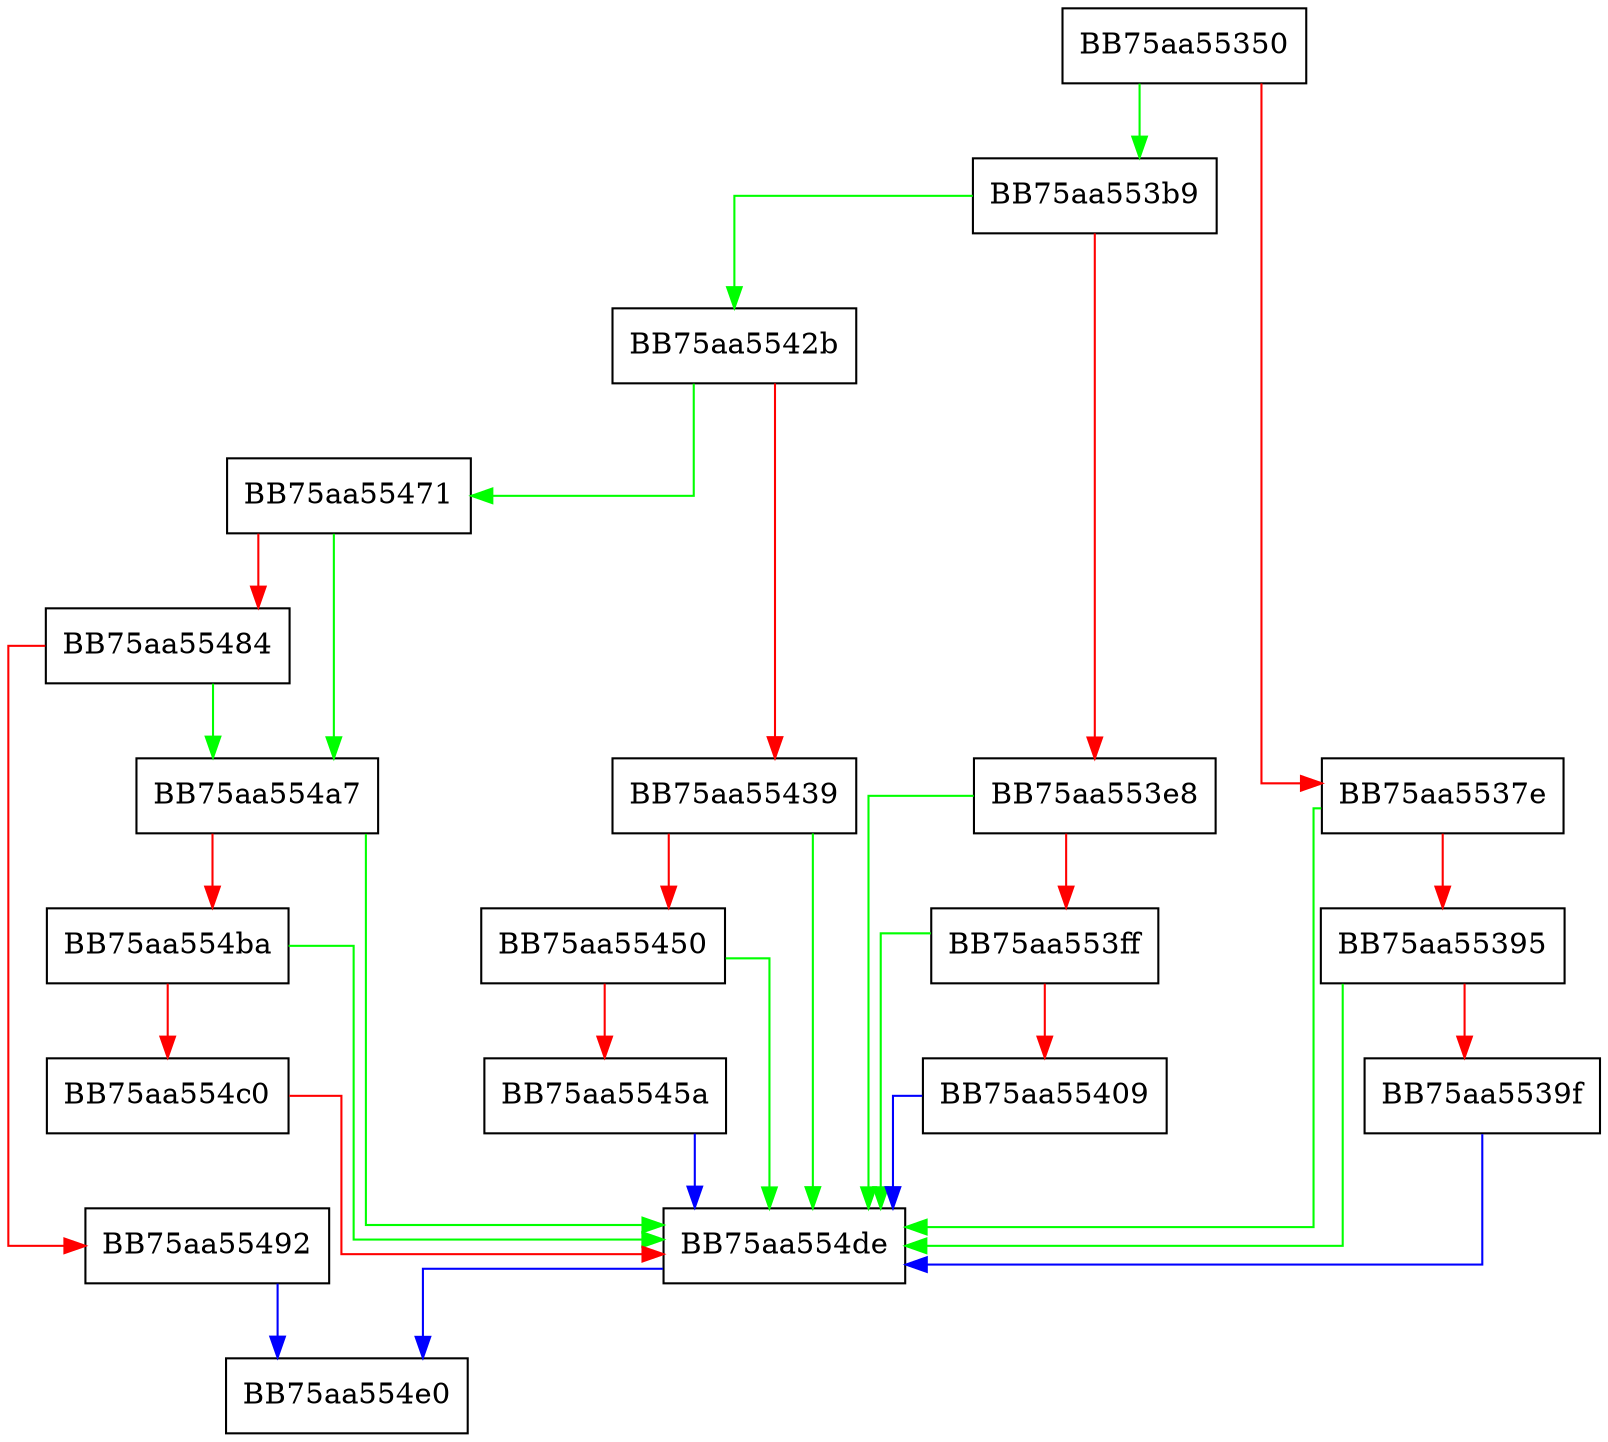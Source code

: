 digraph pqsfx_unpack {
  node [shape="box"];
  graph [splines=ortho];
  BB75aa55350 -> BB75aa553b9 [color="green"];
  BB75aa55350 -> BB75aa5537e [color="red"];
  BB75aa5537e -> BB75aa554de [color="green"];
  BB75aa5537e -> BB75aa55395 [color="red"];
  BB75aa55395 -> BB75aa554de [color="green"];
  BB75aa55395 -> BB75aa5539f [color="red"];
  BB75aa5539f -> BB75aa554de [color="blue"];
  BB75aa553b9 -> BB75aa5542b [color="green"];
  BB75aa553b9 -> BB75aa553e8 [color="red"];
  BB75aa553e8 -> BB75aa554de [color="green"];
  BB75aa553e8 -> BB75aa553ff [color="red"];
  BB75aa553ff -> BB75aa554de [color="green"];
  BB75aa553ff -> BB75aa55409 [color="red"];
  BB75aa55409 -> BB75aa554de [color="blue"];
  BB75aa5542b -> BB75aa55471 [color="green"];
  BB75aa5542b -> BB75aa55439 [color="red"];
  BB75aa55439 -> BB75aa554de [color="green"];
  BB75aa55439 -> BB75aa55450 [color="red"];
  BB75aa55450 -> BB75aa554de [color="green"];
  BB75aa55450 -> BB75aa5545a [color="red"];
  BB75aa5545a -> BB75aa554de [color="blue"];
  BB75aa55471 -> BB75aa554a7 [color="green"];
  BB75aa55471 -> BB75aa55484 [color="red"];
  BB75aa55484 -> BB75aa554a7 [color="green"];
  BB75aa55484 -> BB75aa55492 [color="red"];
  BB75aa55492 -> BB75aa554e0 [color="blue"];
  BB75aa554a7 -> BB75aa554de [color="green"];
  BB75aa554a7 -> BB75aa554ba [color="red"];
  BB75aa554ba -> BB75aa554de [color="green"];
  BB75aa554ba -> BB75aa554c0 [color="red"];
  BB75aa554c0 -> BB75aa554de [color="red"];
  BB75aa554de -> BB75aa554e0 [color="blue"];
}